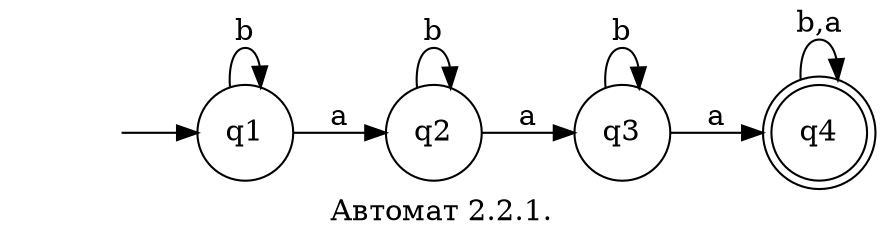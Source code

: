 digraph {
    rankdir = LR;
    label = "Автомат 2.2.1.";
    "" [shape = none];
    node [shape = circle];
    q4 [shape="doublecircle" ];
    ""->q1;
    q1->q1[label="b"];
    q1->q2[label="a"]
    q2->q2[label="b"]
    q2->q3[label="a"]
    q3->q3[label="b"]
    q3->q4[label="a"]
    q4->q4[label="b,a"]
}
